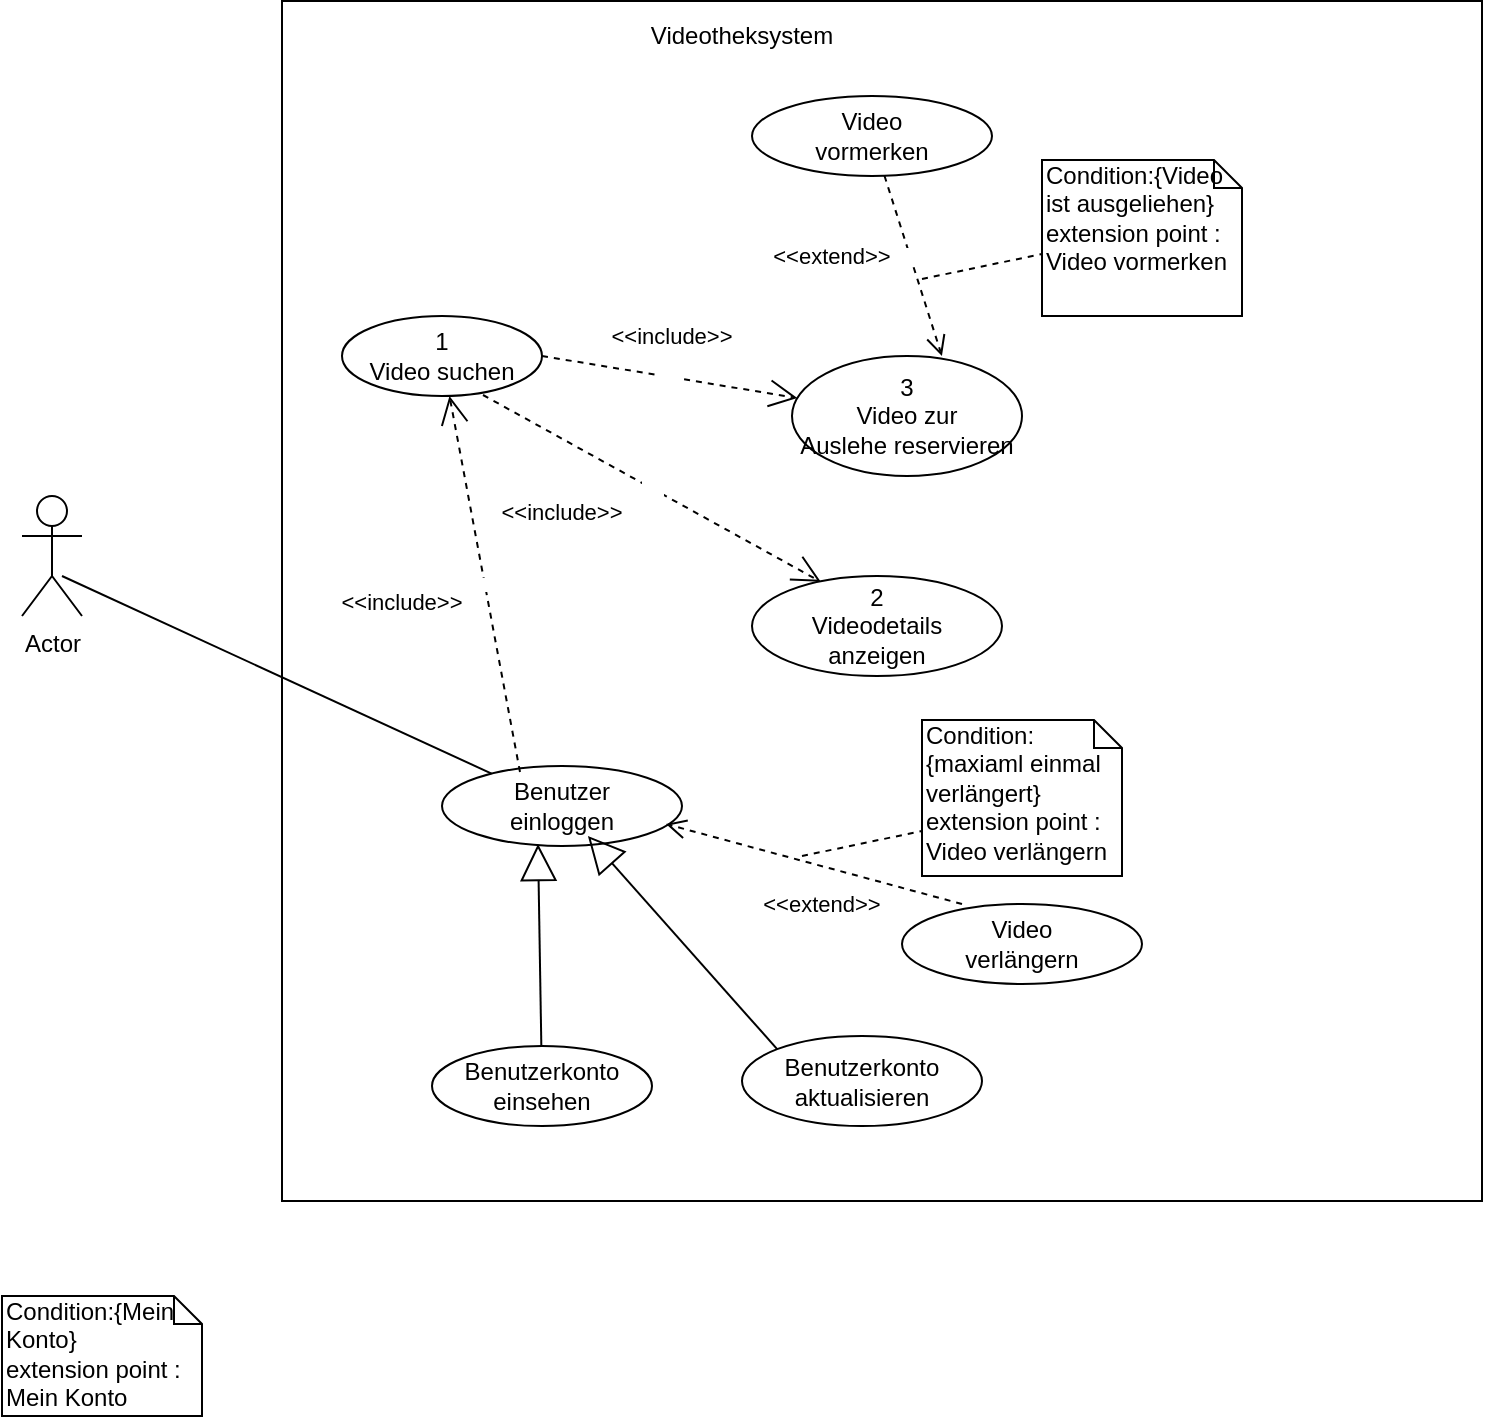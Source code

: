 <mxfile version="12.2.9" type="device" pages="1"><diagram id="IsEanAVMQW6WYrtdWSZI" name="Page-1"><mxGraphModel dx="1422" dy="791" grid="1" gridSize="10" guides="1" tooltips="1" connect="1" arrows="1" fold="1" page="1" pageScale="1" pageWidth="827" pageHeight="1169" math="0" shadow="0"><root><mxCell id="0"/><mxCell id="1" parent="0"/><mxCell id="Kda_r3g8wJkC3bp2DeGm-1" value="" style="whiteSpace=wrap;html=1;aspect=fixed;" vertex="1" parent="1"><mxGeometry x="210" y="132.5" width="600" height="600" as="geometry"/></mxCell><mxCell id="Kda_r3g8wJkC3bp2DeGm-3" value="&lt;div&gt;Videotheksystem&lt;/div&gt;" style="text;html=1;strokeColor=none;fillColor=none;align=center;verticalAlign=middle;whiteSpace=wrap;rounded=0;" vertex="1" parent="1"><mxGeometry x="410" y="140" width="60" height="20" as="geometry"/></mxCell><mxCell id="Kda_r3g8wJkC3bp2DeGm-4" value="1&lt;div&gt;Video suchen&lt;/div&gt;" style="ellipse;whiteSpace=wrap;html=1;" vertex="1" parent="1"><mxGeometry x="240" y="290" width="100" height="40" as="geometry"/></mxCell><mxCell id="Kda_r3g8wJkC3bp2DeGm-5" value="&lt;div&gt;Benutzer&lt;/div&gt;&lt;div&gt;einloggen&lt;br&gt;&lt;/div&gt;" style="ellipse;whiteSpace=wrap;html=1;" vertex="1" parent="1"><mxGeometry x="290" y="515" width="120" height="40" as="geometry"/></mxCell><mxCell id="Kda_r3g8wJkC3bp2DeGm-6" value="&lt;div&gt;Video&lt;/div&gt;&lt;div&gt;verlängern&lt;br&gt;&lt;/div&gt;" style="ellipse;whiteSpace=wrap;html=1;" vertex="1" parent="1"><mxGeometry x="520" y="584" width="120" height="40" as="geometry"/></mxCell><mxCell id="Kda_r3g8wJkC3bp2DeGm-7" value="Benutzerkonto aktualisieren" style="ellipse;whiteSpace=wrap;html=1;" vertex="1" parent="1"><mxGeometry x="440" y="650" width="120" height="45" as="geometry"/></mxCell><mxCell id="Kda_r3g8wJkC3bp2DeGm-8" value="2&lt;div&gt;Videodetails&lt;/div&gt;&lt;div&gt;anzeigen&lt;/div&gt;" style="ellipse;whiteSpace=wrap;html=1;" vertex="1" parent="1"><mxGeometry x="445" y="420" width="125" height="50" as="geometry"/></mxCell><mxCell id="Kda_r3g8wJkC3bp2DeGm-9" value="&lt;div&gt;Benutzerkonto &lt;br&gt;&lt;/div&gt;&lt;div&gt;einsehen&lt;br&gt;&lt;/div&gt;" style="ellipse;whiteSpace=wrap;html=1;" vertex="1" parent="1"><mxGeometry x="285" y="655" width="110" height="40" as="geometry"/></mxCell><mxCell id="Kda_r3g8wJkC3bp2DeGm-11" value="3&lt;div&gt;Video zur &lt;br&gt;&lt;/div&gt;&lt;div&gt;Auslehe reservieren&lt;br&gt;&lt;/div&gt;" style="ellipse;whiteSpace=wrap;html=1;" vertex="1" parent="1"><mxGeometry x="465" y="310" width="115" height="60" as="geometry"/></mxCell><mxCell id="Kda_r3g8wJkC3bp2DeGm-13" value="&lt;div&gt;Video&lt;/div&gt;&lt;div&gt;vormerken&lt;br&gt;&lt;/div&gt;" style="ellipse;whiteSpace=wrap;html=1;" vertex="1" parent="1"><mxGeometry x="445" y="180" width="120" height="40" as="geometry"/></mxCell><mxCell id="Kda_r3g8wJkC3bp2DeGm-15" value="" style="endArrow=none;html=1;" edge="1" parent="1" target="Kda_r3g8wJkC3bp2DeGm-5"><mxGeometry width="50" height="50" relative="1" as="geometry"><mxPoint x="100" y="420" as="sourcePoint"/><mxPoint x="150" y="370" as="targetPoint"/></mxGeometry></mxCell><mxCell id="Kda_r3g8wJkC3bp2DeGm-16" value="Actor" style="shape=umlActor;verticalLabelPosition=bottom;labelBackgroundColor=#ffffff;verticalAlign=top;html=1;outlineConnect=0;" vertex="1" parent="1"><mxGeometry x="80" y="380" width="30" height="60" as="geometry"/></mxCell><mxCell id="Kda_r3g8wJkC3bp2DeGm-19" value="&lt;div&gt;&lt;font style=&quot;font-size: 12px&quot;&gt;Condition:{Mein&lt;/font&gt;&lt;/div&gt;&lt;div&gt;&lt;font style=&quot;font-size: 12px&quot;&gt;Konto}&lt;/font&gt;&lt;/div&gt;&lt;div&gt;&lt;font style=&quot;font-size: 12px&quot;&gt;extension point :&lt;/font&gt;&lt;/div&gt;&lt;div&gt;&lt;font style=&quot;font-size: 12px&quot;&gt;Mein Konto&lt;br&gt;&lt;/font&gt;&lt;/div&gt;" style="shape=note;whiteSpace=wrap;html=1;size=14;verticalAlign=top;align=left;spacingTop=-6;fontSize=6;fontColor=#000000;" vertex="1" parent="1"><mxGeometry x="70" y="780" width="100" height="60" as="geometry"/></mxCell><mxCell id="Kda_r3g8wJkC3bp2DeGm-23" value="return" style="html=1;verticalAlign=bottom;endArrow=open;dashed=1;endSize=8;fontSize=6;fontColor=#FFFFFF;entryX=0.933;entryY=0.725;entryDx=0;entryDy=0;entryPerimeter=0;" edge="1" parent="1" target="Kda_r3g8wJkC3bp2DeGm-5"><mxGeometry relative="1" as="geometry"><mxPoint x="550" y="584" as="sourcePoint"/><mxPoint x="470" y="584" as="targetPoint"/></mxGeometry></mxCell><mxCell id="Kda_r3g8wJkC3bp2DeGm-25" value="&lt;div&gt;&lt;font style=&quot;font-size: 12px&quot;&gt;Condition:{maxiaml einmal verlängert}&lt;/font&gt;&lt;/div&gt;&lt;div&gt;&lt;font style=&quot;font-size: 12px&quot;&gt;extension point :&lt;/font&gt;&lt;/div&gt;&lt;div&gt;&lt;font style=&quot;font-size: 12px&quot;&gt;Video verlängern&lt;br&gt;&lt;/font&gt;&lt;/div&gt;" style="shape=note;whiteSpace=wrap;html=1;size=14;verticalAlign=top;align=left;spacingTop=-6;fontSize=6;fontColor=#000000;" vertex="1" parent="1"><mxGeometry x="530" y="492" width="100" height="78" as="geometry"/></mxCell><mxCell id="Kda_r3g8wJkC3bp2DeGm-26" value="" style="endArrow=none;dashed=1;html=1;fontSize=6;fontColor=#000000;" edge="1" parent="1"><mxGeometry width="50" height="50" relative="1" as="geometry"><mxPoint x="470" y="560" as="sourcePoint"/><mxPoint x="530" y="547.5" as="targetPoint"/></mxGeometry></mxCell><mxCell id="Kda_r3g8wJkC3bp2DeGm-28" value="Use" style="endArrow=open;endSize=12;dashed=1;html=1;fontSize=6;fontColor=#FFFFFF;" edge="1" parent="1" target="Kda_r3g8wJkC3bp2DeGm-11"><mxGeometry width="160" relative="1" as="geometry"><mxPoint x="340" y="310" as="sourcePoint"/><mxPoint x="500" y="310" as="targetPoint"/></mxGeometry></mxCell><mxCell id="Kda_r3g8wJkC3bp2DeGm-29" value="Use" style="endArrow=open;endSize=12;dashed=1;html=1;fontSize=6;fontColor=#FFFFFF;" edge="1" parent="1"><mxGeometry width="160" relative="1" as="geometry"><mxPoint x="310.5" y="329.5" as="sourcePoint"/><mxPoint x="479.402" y="422.896" as="targetPoint"/></mxGeometry></mxCell><mxCell id="Kda_r3g8wJkC3bp2DeGm-31" value="Text" style="text;html=1;align=center;verticalAlign=middle;resizable=0;points=[];;autosize=1;fontSize=6;fontColor=#FFFFFF;direction=south;" vertex="1" parent="1"><mxGeometry x="70" y="740" width="10" height="30" as="geometry"/></mxCell><mxCell id="Kda_r3g8wJkC3bp2DeGm-34" value="&lt;font style=&quot;font-size: 11px;&quot;&gt;&amp;lt;&amp;lt;include&amp;gt;&amp;gt;&lt;/font&gt;" style="text;html=1;strokeColor=none;fillColor=none;align=center;verticalAlign=middle;whiteSpace=wrap;rounded=0;fontSize=11;fontColor=#000000;" vertex="1" parent="1"><mxGeometry x="370" y="290" width="70" height="20" as="geometry"/></mxCell><mxCell id="Kda_r3g8wJkC3bp2DeGm-36" value="&lt;font style=&quot;font-size: 11px;&quot;&gt;&amp;lt;&amp;lt;include&amp;gt;&amp;gt;&lt;/font&gt;" style="text;html=1;strokeColor=none;fillColor=none;align=center;verticalAlign=middle;whiteSpace=wrap;rounded=0;fontSize=11;fontColor=#000000;" vertex="1" parent="1"><mxGeometry x="315" y="377.5" width="70" height="20" as="geometry"/></mxCell><mxCell id="Kda_r3g8wJkC3bp2DeGm-39" value="&lt;font style=&quot;font-size: 11px&quot;&gt;&amp;lt;&amp;lt;extend&amp;gt;&amp;gt;&lt;/font&gt;" style="text;html=1;strokeColor=none;fillColor=none;align=center;verticalAlign=middle;whiteSpace=wrap;rounded=0;fontSize=11;fontColor=#000000;rotation=0;" vertex="1" parent="1"><mxGeometry x="445" y="574" width="70" height="20" as="geometry"/></mxCell><mxCell id="Kda_r3g8wJkC3bp2DeGm-44" value="Use" style="endArrow=open;endSize=12;dashed=1;html=1;fontSize=6;fontColor=#FFFFFF;exitX=0.325;exitY=0.075;exitDx=0;exitDy=0;exitPerimeter=0;" edge="1" parent="1" source="Kda_r3g8wJkC3bp2DeGm-5" target="Kda_r3g8wJkC3bp2DeGm-4"><mxGeometry width="160" relative="1" as="geometry"><mxPoint x="325" y="510" as="sourcePoint"/><mxPoint x="468.074" y="440.142" as="targetPoint"/></mxGeometry></mxCell><mxCell id="Kda_r3g8wJkC3bp2DeGm-47" value="&lt;font style=&quot;font-size: 11px;&quot;&gt;&amp;lt;&amp;lt;include&amp;gt;&amp;gt;&lt;/font&gt;" style="text;html=1;strokeColor=none;fillColor=none;align=center;verticalAlign=middle;whiteSpace=wrap;rounded=0;fontSize=11;fontColor=#000000;" vertex="1" parent="1"><mxGeometry x="235" y="422.5" width="70" height="20" as="geometry"/></mxCell><mxCell id="Kda_r3g8wJkC3bp2DeGm-49" value="" style="endArrow=block;endSize=16;endFill=0;html=1;fontSize=11;fontColor=#000000;entryX=0.4;entryY=0.975;entryDx=0;entryDy=0;entryPerimeter=0;" edge="1" parent="1" source="Kda_r3g8wJkC3bp2DeGm-9" target="Kda_r3g8wJkC3bp2DeGm-5"><mxGeometry x="1" y="-178" width="160" relative="1" as="geometry"><mxPoint x="225" y="809.5" as="sourcePoint"/><mxPoint x="385" y="809.5" as="targetPoint"/><mxPoint x="175" y="-147" as="offset"/></mxGeometry></mxCell><mxCell id="Kda_r3g8wJkC3bp2DeGm-50" value="&lt;font color=&quot;#ffffffffffff&quot;&gt;Extends&lt;/font&gt;" style="endArrow=block;endSize=16;endFill=0;html=1;fontSize=11;fontColor=#fffffffffffff;entryX=0.608;entryY=0.875;entryDx=0;entryDy=0;entryPerimeter=0;exitX=0;exitY=0;exitDx=0;exitDy=0;" edge="1" parent="1" source="Kda_r3g8wJkC3bp2DeGm-7" target="Kda_r3g8wJkC3bp2DeGm-5"><mxGeometry x="1" y="-178" width="160" relative="1" as="geometry"><mxPoint x="349.669" y="665.0" as="sourcePoint"/><mxPoint x="348" y="564" as="targetPoint"/><Array as="points"/><mxPoint x="175" y="-147" as="offset"/></mxGeometry></mxCell><mxCell id="Kda_r3g8wJkC3bp2DeGm-51" value="return" style="html=1;verticalAlign=bottom;endArrow=open;dashed=1;endSize=8;fontSize=6;fontColor=#FFFFFF;entryX=0.933;entryY=0.725;entryDx=0;entryDy=0;entryPerimeter=0;" edge="1" parent="1" source="Kda_r3g8wJkC3bp2DeGm-13"><mxGeometry relative="1" as="geometry"><mxPoint x="688" y="350" as="sourcePoint"/><mxPoint x="539.96" y="310" as="targetPoint"/></mxGeometry></mxCell><mxCell id="Kda_r3g8wJkC3bp2DeGm-53" value="&lt;font style=&quot;font-size: 11px&quot;&gt;&amp;lt;&amp;lt;extend&amp;gt;&amp;gt;&lt;/font&gt;" style="text;html=1;strokeColor=none;fillColor=none;align=center;verticalAlign=middle;whiteSpace=wrap;rounded=0;fontSize=11;fontColor=#000000;rotation=0;" vertex="1" parent="1"><mxGeometry x="450" y="250" width="70" height="20" as="geometry"/></mxCell><mxCell id="Kda_r3g8wJkC3bp2DeGm-54" value="&lt;div&gt;&lt;font style=&quot;font-size: 12px&quot;&gt;Condition:{Video ist ausgeliehen}&lt;/font&gt;&lt;/div&gt;&lt;div&gt;&lt;font style=&quot;font-size: 12px&quot;&gt;extension point :&lt;/font&gt;&lt;/div&gt;&lt;div&gt;&lt;font style=&quot;font-size: 12px&quot;&gt;Video vormerken&lt;br&gt;&lt;/font&gt;&lt;/div&gt;" style="shape=note;whiteSpace=wrap;html=1;size=14;verticalAlign=top;align=left;spacingTop=-6;fontSize=6;fontColor=#000000;" vertex="1" parent="1"><mxGeometry x="590" y="212" width="100" height="78" as="geometry"/></mxCell><mxCell id="Kda_r3g8wJkC3bp2DeGm-55" value="" style="endArrow=none;dashed=1;html=1;fontSize=6;fontColor=#000000;" edge="1" parent="1"><mxGeometry width="50" height="50" relative="1" as="geometry"><mxPoint x="530" y="271.5" as="sourcePoint"/><mxPoint x="590" y="259" as="targetPoint"/></mxGeometry></mxCell></root></mxGraphModel></diagram></mxfile>